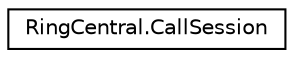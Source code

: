 digraph "Graphical Class Hierarchy"
{
 // LATEX_PDF_SIZE
  edge [fontname="Helvetica",fontsize="10",labelfontname="Helvetica",labelfontsize="10"];
  node [fontname="Helvetica",fontsize="10",shape=record];
  rankdir="LR";
  Node0 [label="RingCentral.CallSession",height=0.2,width=0.4,color="black", fillcolor="white", style="filled",URL="$classRingCentral_1_1CallSession.html",tooltip=" "];
}
